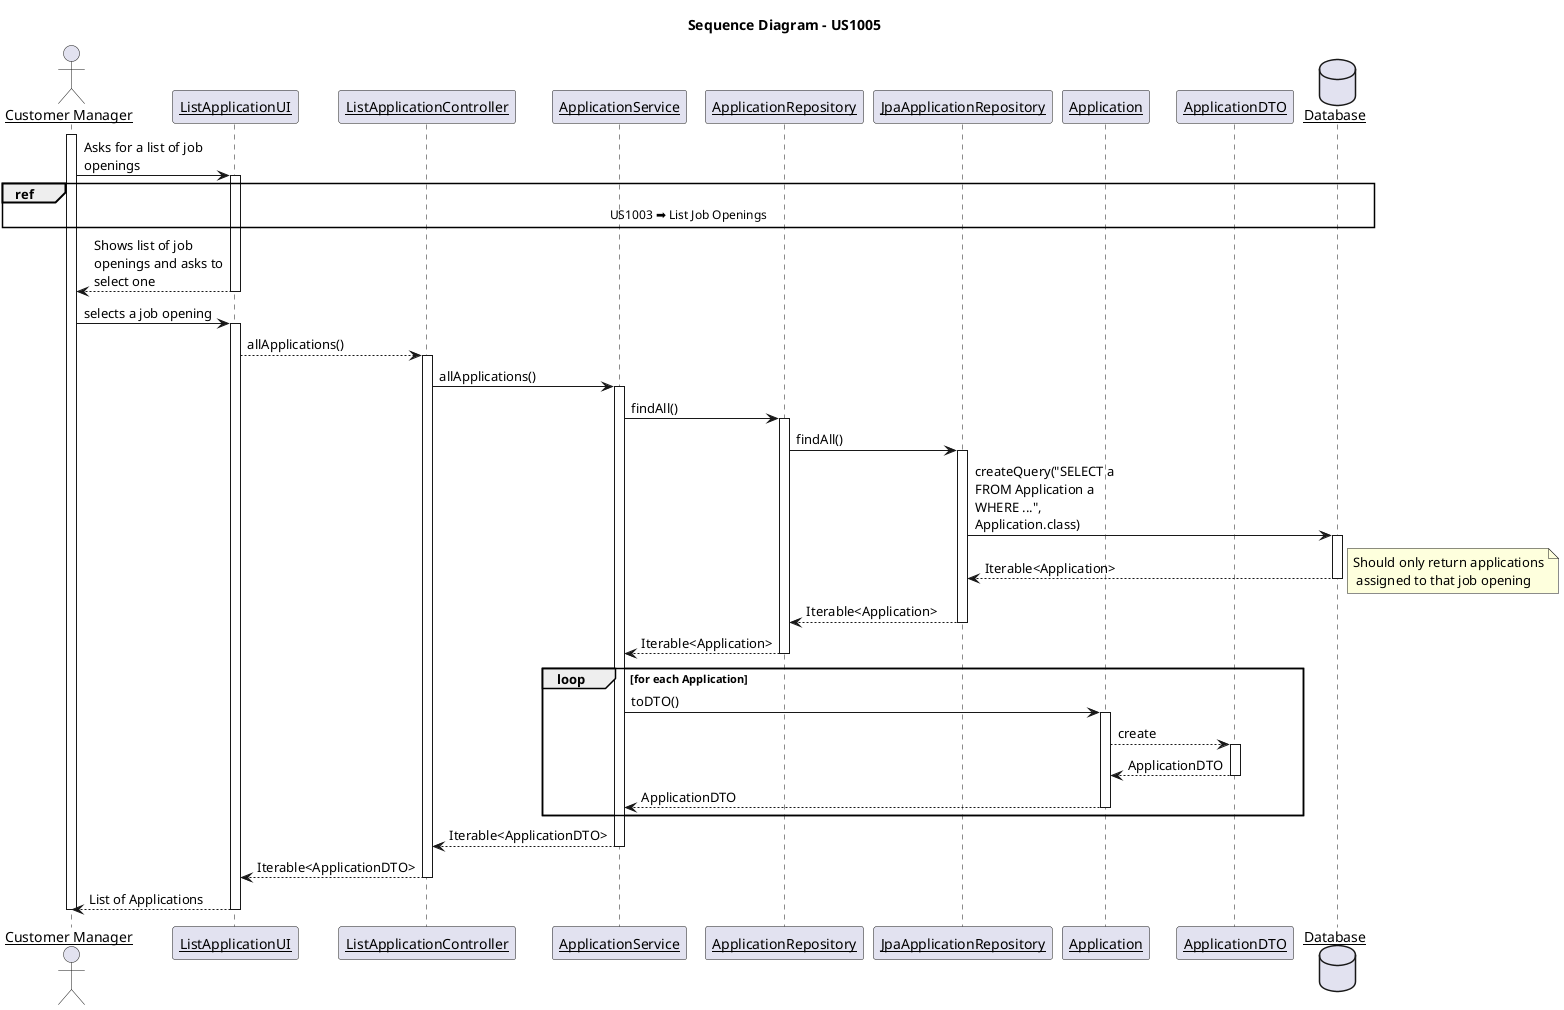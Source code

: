 @startuml SD-US1005

title Sequence Diagram - US1005

skinparam linetype ortho
skinparam maxmessagesize 150
skinparam sequenceParticipant underline

actor "Customer Manager" as customerManager

participant "ListApplicationUI" as UI
participant "ListApplicationController" as ListApplicationController
participant "ApplicationService" as ApplicationService
participant "ApplicationRepository" as ApplicationRepository
participant "JpaApplicationRepository" as JpaApplicationRepository
participant "Application" as Application
participant "ApplicationDTO" as ApplicationDTO
database "Database" as DB

activate customerManager

customerManager -> UI: Asks for a list of job openings

activate UI
    ref over customerManager, DB : US1003 ➡️ List Job Openings
    UI --> customerManager : Shows list of job openings and asks to select one
deactivate UI
customerManager -> UI : selects a job opening
activate UI
    UI --> ListApplicationController: allApplications()
    activate ListApplicationController
        ListApplicationController -> ApplicationService: allApplications()
        activate ApplicationService
            ApplicationService -> ApplicationRepository: findAll()
            activate ApplicationRepository
                ApplicationRepository -> JpaApplicationRepository: findAll()
                activate JpaApplicationRepository
                    JpaApplicationRepository -> DB: createQuery("SELECT a FROM Application a WHERE ...", Application.class)
                    activate DB
                        DB --> JpaApplicationRepository: Iterable<Application>
                        note right: Should only return applications\n assigned to that job opening
                    deactivate DB
                    ApplicationRepository <-- JpaApplicationRepository: Iterable<Application>
                    deactivate JpaApplicationRepository
                        ApplicationService <-- ApplicationRepository: Iterable<Application>
                    deactivate ApplicationRepository
                loop for each Application
                    ApplicationService -> Application: toDTO()
                    activate Application
                        Application --> ApplicationDTO: create
                        activate ApplicationDTO
                        Application <-- ApplicationDTO: ApplicationDTO
                        deactivate ApplicationDTO
                        ApplicationService <-- Application: ApplicationDTO
                    deactivate Application
                end
            deactivate ApplicationRepository
            ListApplicationController <-- ApplicationService: Iterable<ApplicationDTO>
        deactivate ApplicationService
        ListApplicationController --> UI: Iterable<ApplicationDTO>
    deactivate ListApplicationController
    UI --> customerManager: List of Applications
deactivate UI

deactivate customerManager

@enduml